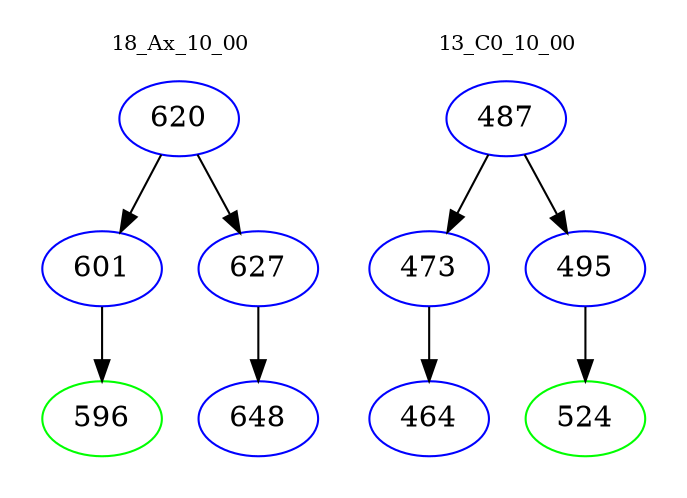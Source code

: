 digraph{
subgraph cluster_0 {
color = white
label = "18_Ax_10_00";
fontsize=10;
T0_620 [label="620", color="blue"]
T0_620 -> T0_601 [color="black"]
T0_601 [label="601", color="blue"]
T0_601 -> T0_596 [color="black"]
T0_596 [label="596", color="green"]
T0_620 -> T0_627 [color="black"]
T0_627 [label="627", color="blue"]
T0_627 -> T0_648 [color="black"]
T0_648 [label="648", color="blue"]
}
subgraph cluster_1 {
color = white
label = "13_C0_10_00";
fontsize=10;
T1_487 [label="487", color="blue"]
T1_487 -> T1_473 [color="black"]
T1_473 [label="473", color="blue"]
T1_473 -> T1_464 [color="black"]
T1_464 [label="464", color="blue"]
T1_487 -> T1_495 [color="black"]
T1_495 [label="495", color="blue"]
T1_495 -> T1_524 [color="black"]
T1_524 [label="524", color="green"]
}
}
